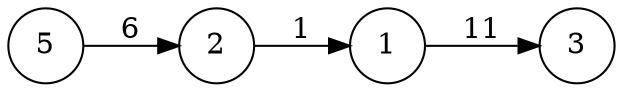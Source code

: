   digraph g{
    dpi="600";
    rankdir="LR";
    node[shape=circle, group=main];
    5->2 [label="6"];
    2->1 [label="1"];
    1->3 [label="11"];
  }